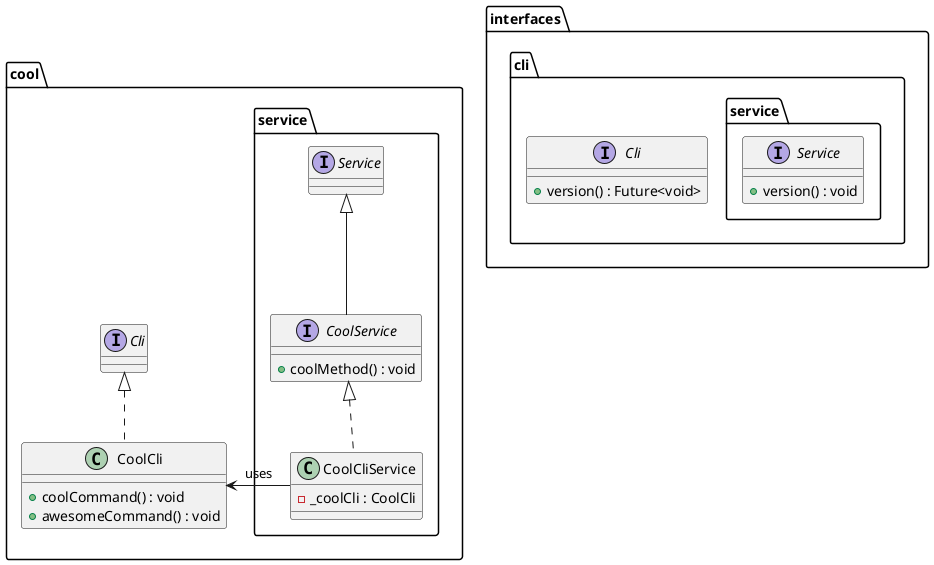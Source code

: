 @startuml cli_interfaces_class_diagram
package interfaces {
    package cli {
        package service {
            interface Service {
                + version() : void
            }
        }
        interface Cli {
            + version() : Future<void>
        }
    }
}
package cool {
    package service as cool.service{
        interface CoolService extends Service{
            + coolMethod() : void
        }
        class CoolCliService implements CoolService {
            - _coolCli : CoolCli
        }
    }
    class CoolCli implements Cli {
        + coolCommand() : void
        + awesomeCommand() : void
    }
}
CoolCliService -> CoolCli : uses
@enduml
